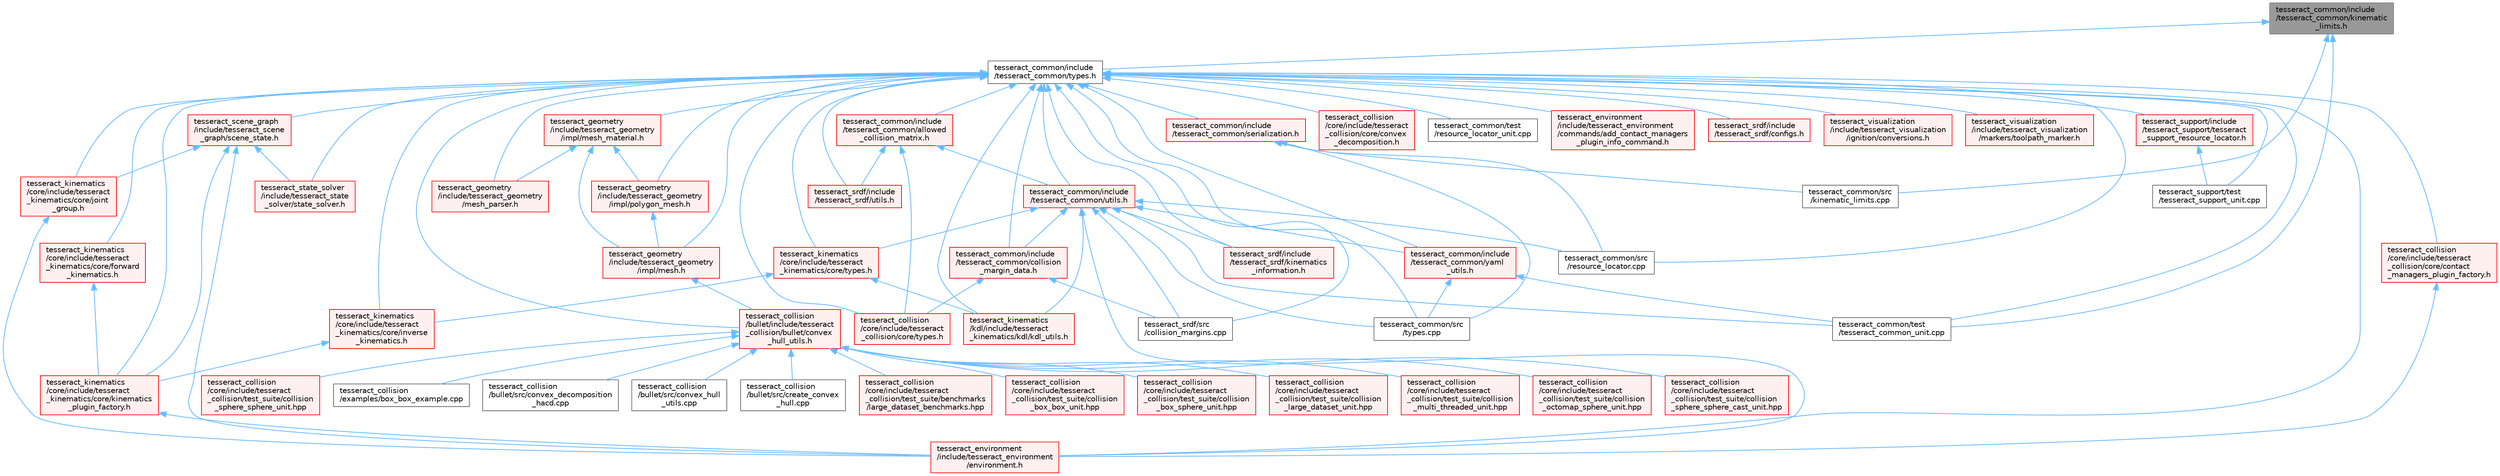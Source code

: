 digraph "tesseract_common/include/tesseract_common/kinematic_limits.h"
{
 // LATEX_PDF_SIZE
  bgcolor="transparent";
  edge [fontname=Helvetica,fontsize=10,labelfontname=Helvetica,labelfontsize=10];
  node [fontname=Helvetica,fontsize=10,shape=box,height=0.2,width=0.4];
  Node1 [label="tesseract_common/include\l/tesseract_common/kinematic\l_limits.h",height=0.2,width=0.4,color="gray40", fillcolor="grey60", style="filled", fontcolor="black",tooltip="Common Tesseract Kinematic Limits and Related Utility Functions."];
  Node1 -> Node2 [dir="back",color="steelblue1",style="solid"];
  Node2 [label="tesseract_common/include\l/tesseract_common/types.h",height=0.2,width=0.4,color="grey40", fillcolor="white", style="filled",URL="$dd/ddb/tesseract__common_2include_2tesseract__common_2types_8h.html",tooltip="Common Tesseract Types."];
  Node2 -> Node3 [dir="back",color="steelblue1",style="solid"];
  Node3 [label="tesseract_collision\l/bullet/include/tesseract\l_collision/bullet/convex\l_hull_utils.h",height=0.2,width=0.4,color="red", fillcolor="#FFF0F0", style="filled",URL="$d0/d01/convex__hull__utils_8h.html",tooltip="This is a collection of common methods."];
  Node3 -> Node4 [dir="back",color="steelblue1",style="solid"];
  Node4 [label="tesseract_collision\l/bullet/src/convex_decomposition\l_hacd.cpp",height=0.2,width=0.4,color="grey40", fillcolor="white", style="filled",URL="$d7/d41/convex__decomposition__hacd_8cpp.html",tooltip=" "];
  Node3 -> Node5 [dir="back",color="steelblue1",style="solid"];
  Node5 [label="tesseract_collision\l/bullet/src/convex_hull\l_utils.cpp",height=0.2,width=0.4,color="grey40", fillcolor="white", style="filled",URL="$df/d54/convex__hull__utils_8cpp.html",tooltip=" "];
  Node3 -> Node6 [dir="back",color="steelblue1",style="solid"];
  Node6 [label="tesseract_collision\l/bullet/src/create_convex\l_hull.cpp",height=0.2,width=0.4,color="grey40", fillcolor="white", style="filled",URL="$d9/d52/create__convex__hull_8cpp.html",tooltip="This takes an input file and generates a convex hull ply file."];
  Node3 -> Node7 [dir="back",color="steelblue1",style="solid"];
  Node7 [label="tesseract_collision\l/core/include/tesseract\l_collision/test_suite/benchmarks\l/large_dataset_benchmarks.hpp",height=0.2,width=0.4,color="red", fillcolor="#FFF0F0", style="filled",URL="$d6/dd9/large__dataset__benchmarks_8hpp.html",tooltip=" "];
  Node3 -> Node11 [dir="back",color="steelblue1",style="solid"];
  Node11 [label="tesseract_collision\l/core/include/tesseract\l_collision/test_suite/collision\l_box_box_unit.hpp",height=0.2,width=0.4,color="red", fillcolor="#FFF0F0", style="filled",URL="$d1/d83/collision__box__box__unit_8hpp.html",tooltip=" "];
  Node3 -> Node13 [dir="back",color="steelblue1",style="solid"];
  Node13 [label="tesseract_collision\l/core/include/tesseract\l_collision/test_suite/collision\l_box_sphere_unit.hpp",height=0.2,width=0.4,color="red", fillcolor="#FFF0F0", style="filled",URL="$d8/dd9/collision__box__sphere__unit_8hpp.html",tooltip=" "];
  Node3 -> Node15 [dir="back",color="steelblue1",style="solid"];
  Node15 [label="tesseract_collision\l/core/include/tesseract\l_collision/test_suite/collision\l_large_dataset_unit.hpp",height=0.2,width=0.4,color="red", fillcolor="#FFF0F0", style="filled",URL="$d7/d23/collision__large__dataset__unit_8hpp.html",tooltip=" "];
  Node3 -> Node17 [dir="back",color="steelblue1",style="solid"];
  Node17 [label="tesseract_collision\l/core/include/tesseract\l_collision/test_suite/collision\l_multi_threaded_unit.hpp",height=0.2,width=0.4,color="red", fillcolor="#FFF0F0", style="filled",URL="$de/d2c/collision__multi__threaded__unit_8hpp.html",tooltip=" "];
  Node3 -> Node19 [dir="back",color="steelblue1",style="solid"];
  Node19 [label="tesseract_collision\l/core/include/tesseract\l_collision/test_suite/collision\l_octomap_sphere_unit.hpp",height=0.2,width=0.4,color="red", fillcolor="#FFF0F0", style="filled",URL="$dc/d2d/collision__octomap__sphere__unit_8hpp.html",tooltip=" "];
  Node3 -> Node21 [dir="back",color="steelblue1",style="solid"];
  Node21 [label="tesseract_collision\l/core/include/tesseract\l_collision/test_suite/collision\l_sphere_sphere_cast_unit.hpp",height=0.2,width=0.4,color="red", fillcolor="#FFF0F0", style="filled",URL="$dd/dce/collision__sphere__sphere__cast__unit_8hpp.html",tooltip=" "];
  Node3 -> Node23 [dir="back",color="steelblue1",style="solid"];
  Node23 [label="tesseract_collision\l/core/include/tesseract\l_collision/test_suite/collision\l_sphere_sphere_unit.hpp",height=0.2,width=0.4,color="red", fillcolor="#FFF0F0", style="filled",URL="$d5/d45/collision__sphere__sphere__unit_8hpp.html",tooltip=" "];
  Node3 -> Node25 [dir="back",color="steelblue1",style="solid"];
  Node25 [label="tesseract_collision\l/examples/box_box_example.cpp",height=0.2,width=0.4,color="grey40", fillcolor="white", style="filled",URL="$dd/d5a/box__box__example_8cpp.html",tooltip=" "];
  Node2 -> Node30 [dir="back",color="steelblue1",style="solid"];
  Node30 [label="tesseract_collision\l/core/include/tesseract\l_collision/core/contact\l_managers_plugin_factory.h",height=0.2,width=0.4,color="red", fillcolor="#FFF0F0", style="filled",URL="$da/d56/contact__managers__plugin__factory_8h.html",tooltip="Factory for loading contact managers as plugins."];
  Node30 -> Node38 [dir="back",color="steelblue1",style="solid"];
  Node38 [label="tesseract_environment\l/include/tesseract_environment\l/environment.h",height=0.2,width=0.4,color="red", fillcolor="#FFF0F0", style="filled",URL="$de/d26/environment_8h.html",tooltip=" "];
  Node2 -> Node57 [dir="back",color="steelblue1",style="solid"];
  Node57 [label="tesseract_collision\l/core/include/tesseract\l_collision/core/convex\l_decomposition.h",height=0.2,width=0.4,color="red", fillcolor="#FFF0F0", style="filled",URL="$dd/dc4/convex__decomposition_8h.html",tooltip="Convex decomposition interface."];
  Node2 -> Node60 [dir="back",color="steelblue1",style="solid"];
  Node60 [label="tesseract_collision\l/core/include/tesseract\l_collision/core/types.h",height=0.2,width=0.4,color="red", fillcolor="#FFF0F0", style="filled",URL="$d3/db3/tesseract__collision_2core_2include_2tesseract__collision_2core_2types_8h.html",tooltip="Tesseracts Collision Common Types."];
  Node2 -> Node118 [dir="back",color="steelblue1",style="solid"];
  Node118 [label="tesseract_common/include\l/tesseract_common/allowed\l_collision_matrix.h",height=0.2,width=0.4,color="red", fillcolor="#FFF0F0", style="filled",URL="$d2/d01/allowed__collision__matrix_8h.html",tooltip=" "];
  Node118 -> Node60 [dir="back",color="steelblue1",style="solid"];
  Node118 -> Node119 [dir="back",color="steelblue1",style="solid"];
  Node119 [label="tesseract_common/include\l/tesseract_common/utils.h",height=0.2,width=0.4,color="red", fillcolor="#FFF0F0", style="filled",URL="$dc/d79/tesseract__common_2include_2tesseract__common_2utils_8h.html",tooltip="Common Tesseract Utility Functions."];
  Node119 -> Node120 [dir="back",color="steelblue1",style="solid"];
  Node120 [label="tesseract_common/include\l/tesseract_common/collision\l_margin_data.h",height=0.2,width=0.4,color="red", fillcolor="#FFF0F0", style="filled",URL="$d4/da8/collision__margin__data_8h.html",tooltip="This is used to store collision margin information."];
  Node120 -> Node60 [dir="back",color="steelblue1",style="solid"];
  Node120 -> Node133 [dir="back",color="steelblue1",style="solid"];
  Node133 [label="tesseract_srdf/src\l/collision_margins.cpp",height=0.2,width=0.4,color="grey40", fillcolor="white", style="filled",URL="$dc/d80/collision__margins_8cpp.html",tooltip="Parse collision margin data from srdf file."];
  Node119 -> Node139 [dir="back",color="steelblue1",style="solid"];
  Node139 [label="tesseract_common/include\l/tesseract_common/yaml\l_utils.h",height=0.2,width=0.4,color="red", fillcolor="#FFF0F0", style="filled",URL="$d2/db4/yaml__utils_8h.html",tooltip="YAML Type conversions."];
  Node139 -> Node140 [dir="back",color="steelblue1",style="solid"];
  Node140 [label="tesseract_common/src\l/types.cpp",height=0.2,width=0.4,color="grey40", fillcolor="white", style="filled",URL="$d8/d8c/tesseract__common_2src_2types_8cpp.html",tooltip="Common Tesseract Types."];
  Node139 -> Node141 [dir="back",color="steelblue1",style="solid"];
  Node141 [label="tesseract_common/test\l/tesseract_common_unit.cpp",height=0.2,width=0.4,color="grey40", fillcolor="white", style="filled",URL="$de/df1/tesseract__common__unit_8cpp.html",tooltip=" "];
  Node119 -> Node147 [dir="back",color="steelblue1",style="solid"];
  Node147 [label="tesseract_common/src\l/resource_locator.cpp",height=0.2,width=0.4,color="grey40", fillcolor="white", style="filled",URL="$d7/d6f/resource__locator_8cpp.html",tooltip="Resource locator functions."];
  Node119 -> Node140 [dir="back",color="steelblue1",style="solid"];
  Node119 -> Node141 [dir="back",color="steelblue1",style="solid"];
  Node119 -> Node38 [dir="back",color="steelblue1",style="solid"];
  Node119 -> Node180 [dir="back",color="steelblue1",style="solid"];
  Node180 [label="tesseract_kinematics\l/core/include/tesseract\l_kinematics/core/types.h",height=0.2,width=0.4,color="red", fillcolor="#FFF0F0", style="filled",URL="$de/d06/tesseract__kinematics_2core_2include_2tesseract__kinematics_2core_2types_8h.html",tooltip="Kinematics types."];
  Node180 -> Node181 [dir="back",color="steelblue1",style="solid"];
  Node181 [label="tesseract_kinematics\l/core/include/tesseract\l_kinematics/core/inverse\l_kinematics.h",height=0.2,width=0.4,color="red", fillcolor="#FFF0F0", style="filled",URL="$d3/da5/inverse__kinematics_8h.html",tooltip="Inverse kinematics functions."];
  Node181 -> Node211 [dir="back",color="steelblue1",style="solid"];
  Node211 [label="tesseract_kinematics\l/core/include/tesseract\l_kinematics/core/kinematics\l_plugin_factory.h",height=0.2,width=0.4,color="red", fillcolor="#FFF0F0", style="filled",URL="$d0/d3c/kinematics__plugin__factory_8h.html",tooltip="Kinematics Plugin Factory."];
  Node211 -> Node38 [dir="back",color="steelblue1",style="solid"];
  Node180 -> Node187 [dir="back",color="steelblue1",style="solid"];
  Node187 [label="tesseract_kinematics\l/kdl/include/tesseract\l_kinematics/kdl/kdl_utils.h",height=0.2,width=0.4,color="red", fillcolor="#FFF0F0", style="filled",URL="$da/d97/kdl__utils_8h.html",tooltip="Tesseract KDL utility functions."];
  Node119 -> Node187 [dir="back",color="steelblue1",style="solid"];
  Node119 -> Node239 [dir="back",color="steelblue1",style="solid"];
  Node239 [label="tesseract_srdf/include\l/tesseract_srdf/kinematics\l_information.h",height=0.2,width=0.4,color="red", fillcolor="#FFF0F0", style="filled",URL="$d3/d7a/kinematics__information_8h.html",tooltip="This hold the kinematics information."];
  Node119 -> Node133 [dir="back",color="steelblue1",style="solid"];
  Node118 -> Node128 [dir="back",color="steelblue1",style="solid"];
  Node128 [label="tesseract_srdf/include\l/tesseract_srdf/utils.h",height=0.2,width=0.4,color="red", fillcolor="#FFF0F0", style="filled",URL="$dd/d02/tesseract__srdf_2include_2tesseract__srdf_2utils_8h.html",tooltip="Tesseract SRDF utility functions."];
  Node2 -> Node120 [dir="back",color="steelblue1",style="solid"];
  Node2 -> Node312 [dir="back",color="steelblue1",style="solid"];
  Node312 [label="tesseract_common/include\l/tesseract_common/serialization.h",height=0.2,width=0.4,color="red", fillcolor="#FFF0F0", style="filled",URL="$dc/d7d/tesseract__common_2include_2tesseract__common_2serialization_8h.html",tooltip="Additional Boost serialization wrappers."];
  Node312 -> Node317 [dir="back",color="steelblue1",style="solid"];
  Node317 [label="tesseract_common/src\l/kinematic_limits.cpp",height=0.2,width=0.4,color="grey40", fillcolor="white", style="filled",URL="$d2/dc5/kinematic__limits_8cpp.html",tooltip=" "];
  Node312 -> Node147 [dir="back",color="steelblue1",style="solid"];
  Node312 -> Node140 [dir="back",color="steelblue1",style="solid"];
  Node2 -> Node119 [dir="back",color="steelblue1",style="solid"];
  Node2 -> Node139 [dir="back",color="steelblue1",style="solid"];
  Node2 -> Node147 [dir="back",color="steelblue1",style="solid"];
  Node2 -> Node140 [dir="back",color="steelblue1",style="solid"];
  Node2 -> Node135 [dir="back",color="steelblue1",style="solid"];
  Node135 [label="tesseract_common/test\l/resource_locator_unit.cpp",height=0.2,width=0.4,color="grey40", fillcolor="white", style="filled",URL="$d1/de7/resource__locator__unit_8cpp.html",tooltip=" "];
  Node2 -> Node141 [dir="back",color="steelblue1",style="solid"];
  Node2 -> Node321 [dir="back",color="steelblue1",style="solid"];
  Node321 [label="tesseract_environment\l/include/tesseract_environment\l/commands/add_contact_managers\l_plugin_info_command.h",height=0.2,width=0.4,color="red", fillcolor="#FFF0F0", style="filled",URL="$db/d41/add__contact__managers__plugin__info__command_8h.html",tooltip="Used to add contact managers plugin info to the environment."];
  Node2 -> Node38 [dir="back",color="steelblue1",style="solid"];
  Node2 -> Node322 [dir="back",color="steelblue1",style="solid"];
  Node322 [label="tesseract_geometry\l/include/tesseract_geometry\l/impl/mesh.h",height=0.2,width=0.4,color="red", fillcolor="#FFF0F0", style="filled",URL="$d5/d93/tesseract__geometry_2include_2tesseract__geometry_2impl_2mesh_8h.html",tooltip="Tesseract Mesh Geometry."];
  Node322 -> Node3 [dir="back",color="steelblue1",style="solid"];
  Node2 -> Node328 [dir="back",color="steelblue1",style="solid"];
  Node328 [label="tesseract_geometry\l/include/tesseract_geometry\l/impl/mesh_material.h",height=0.2,width=0.4,color="red", fillcolor="#FFF0F0", style="filled",URL="$df/d8e/mesh__material_8h.html",tooltip="Tesseract Mesh Material read from a mesh file."];
  Node328 -> Node322 [dir="back",color="steelblue1",style="solid"];
  Node328 -> Node330 [dir="back",color="steelblue1",style="solid"];
  Node330 [label="tesseract_geometry\l/include/tesseract_geometry\l/impl/polygon_mesh.h",height=0.2,width=0.4,color="red", fillcolor="#FFF0F0", style="filled",URL="$d2/deb/polygon__mesh_8h.html",tooltip="Tesseract Polygon Mesh Geometry."];
  Node330 -> Node322 [dir="back",color="steelblue1",style="solid"];
  Node328 -> Node341 [dir="back",color="steelblue1",style="solid"];
  Node341 [label="tesseract_geometry\l/include/tesseract_geometry\l/mesh_parser.h",height=0.2,width=0.4,color="red", fillcolor="#FFF0F0", style="filled",URL="$d8/dc3/mesh__parser_8h.html",tooltip=" "];
  Node2 -> Node330 [dir="back",color="steelblue1",style="solid"];
  Node2 -> Node341 [dir="back",color="steelblue1",style="solid"];
  Node2 -> Node301 [dir="back",color="steelblue1",style="solid"];
  Node301 [label="tesseract_kinematics\l/core/include/tesseract\l_kinematics/core/forward\l_kinematics.h",height=0.2,width=0.4,color="red", fillcolor="#FFF0F0", style="filled",URL="$d6/d45/forward__kinematics_8h.html",tooltip="Forward kinematics functions."];
  Node301 -> Node211 [dir="back",color="steelblue1",style="solid"];
  Node2 -> Node181 [dir="back",color="steelblue1",style="solid"];
  Node2 -> Node305 [dir="back",color="steelblue1",style="solid"];
  Node305 [label="tesseract_kinematics\l/core/include/tesseract\l_kinematics/core/joint\l_group.h",height=0.2,width=0.4,color="red", fillcolor="#FFF0F0", style="filled",URL="$db/d8d/joint__group_8h.html",tooltip="A joint group with forward kinematics, Jacobian, limits methods."];
  Node305 -> Node38 [dir="back",color="steelblue1",style="solid"];
  Node2 -> Node211 [dir="back",color="steelblue1",style="solid"];
  Node2 -> Node180 [dir="back",color="steelblue1",style="solid"];
  Node2 -> Node187 [dir="back",color="steelblue1",style="solid"];
  Node2 -> Node342 [dir="back",color="steelblue1",style="solid"];
  Node342 [label="tesseract_scene_graph\l/include/tesseract_scene\l_graph/scene_state.h",height=0.2,width=0.4,color="red", fillcolor="#FFF0F0", style="filled",URL="$d7/dea/scene__state_8h.html",tooltip="This holds a state of the scene."];
  Node342 -> Node38 [dir="back",color="steelblue1",style="solid"];
  Node342 -> Node305 [dir="back",color="steelblue1",style="solid"];
  Node342 -> Node211 [dir="back",color="steelblue1",style="solid"];
  Node342 -> Node306 [dir="back",color="steelblue1",style="solid"];
  Node306 [label="tesseract_state_solver\l/include/tesseract_state\l_solver/state_solver.h",height=0.2,width=0.4,color="red", fillcolor="#FFF0F0", style="filled",URL="$d9/dcf/state__solver_8h.html",tooltip="Tesseract Scene Graph State Solver Interface."];
  Node2 -> Node344 [dir="back",color="steelblue1",style="solid"];
  Node344 [label="tesseract_srdf/include\l/tesseract_srdf/configs.h",height=0.2,width=0.4,color="red", fillcolor="#FFF0F0", style="filled",URL="$d7/da8/configs_8h.html",tooltip=" "];
  Node2 -> Node239 [dir="back",color="steelblue1",style="solid"];
  Node2 -> Node128 [dir="back",color="steelblue1",style="solid"];
  Node2 -> Node133 [dir="back",color="steelblue1",style="solid"];
  Node2 -> Node306 [dir="back",color="steelblue1",style="solid"];
  Node2 -> Node345 [dir="back",color="steelblue1",style="solid"];
  Node345 [label="tesseract_support/include\l/tesseract_support/tesseract\l_support_resource_locator.h",height=0.2,width=0.4,color="red", fillcolor="#FFF0F0", style="filled",URL="$d3/d1b/tesseract__support__resource__locator_8h.html",tooltip="Locate and retrieve resource data in tesseract_support."];
  Node345 -> Node138 [dir="back",color="steelblue1",style="solid"];
  Node138 [label="tesseract_support/test\l/tesseract_support_unit.cpp",height=0.2,width=0.4,color="grey40", fillcolor="white", style="filled",URL="$df/de6/tesseract__support__unit_8cpp.html",tooltip=" "];
  Node2 -> Node138 [dir="back",color="steelblue1",style="solid"];
  Node2 -> Node310 [dir="back",color="steelblue1",style="solid"];
  Node310 [label="tesseract_visualization\l/include/tesseract_visualization\l/ignition/conversions.h",height=0.2,width=0.4,color="red", fillcolor="#FFF0F0", style="filled",URL="$da/dd6/conversions_8h.html",tooltip="A set of conversion between Tesseract and Ignition Robotics objects."];
  Node2 -> Node346 [dir="back",color="steelblue1",style="solid"];
  Node346 [label="tesseract_visualization\l/include/tesseract_visualization\l/markers/toolpath_marker.h",height=0.2,width=0.4,color="red", fillcolor="#FFF0F0", style="filled",URL="$d6/da4/toolpath__marker_8h.html",tooltip=" "];
  Node1 -> Node317 [dir="back",color="steelblue1",style="solid"];
  Node1 -> Node141 [dir="back",color="steelblue1",style="solid"];
}
